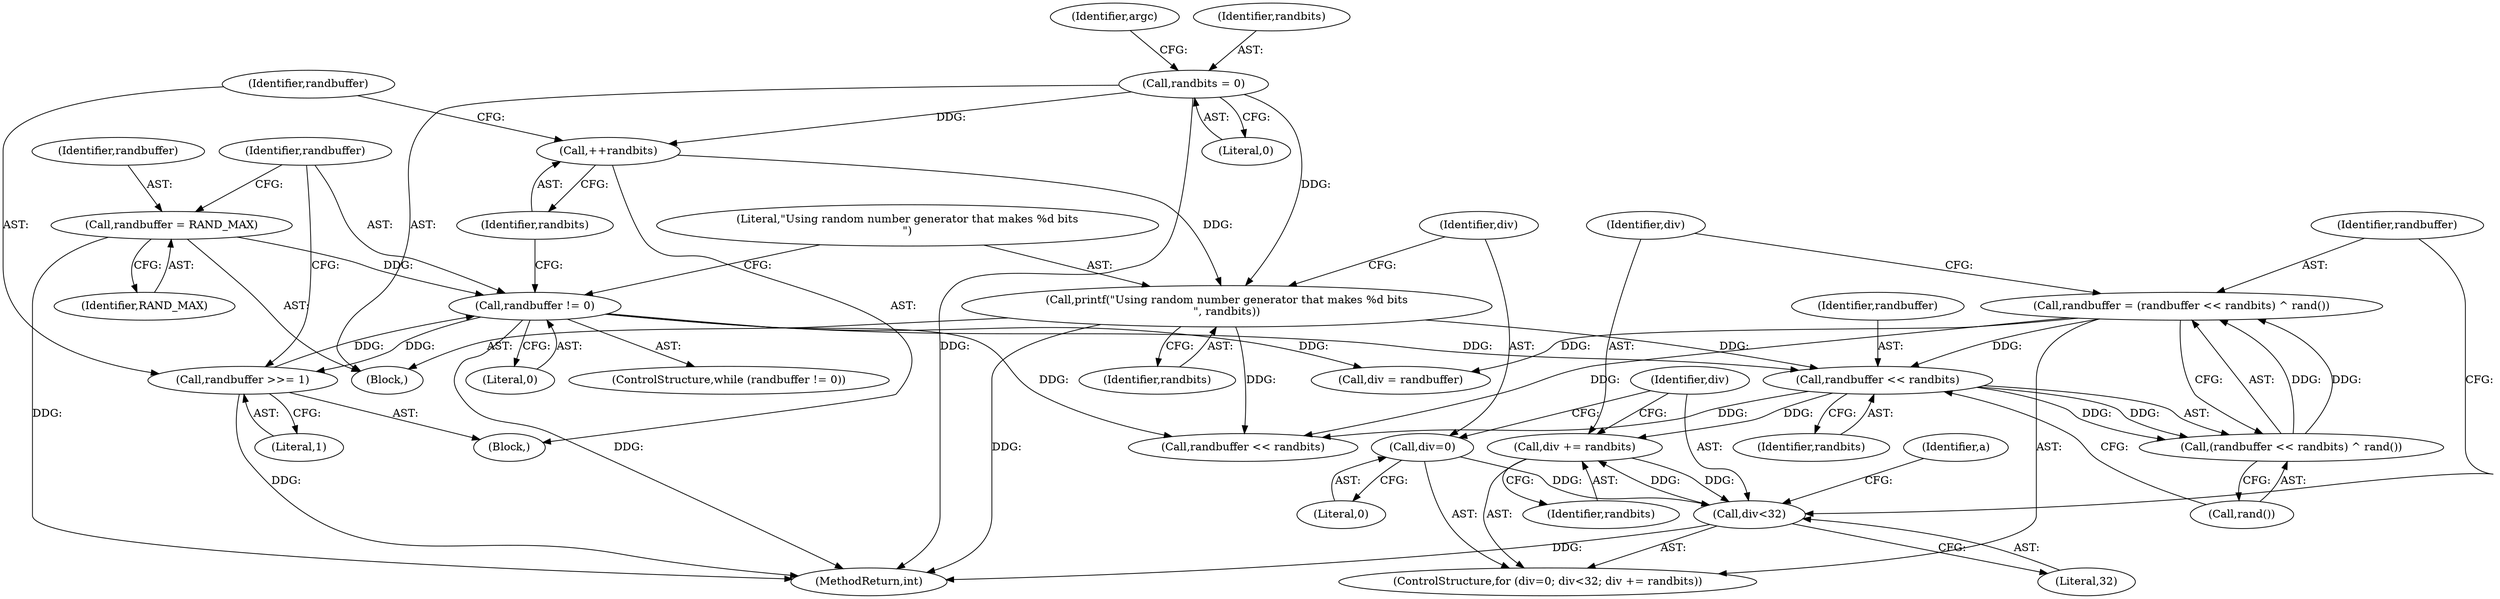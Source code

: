 digraph "0_Android_9d4853418ab2f754c2b63e091c29c5529b8b86ca_155@API" {
"1000179" [label="(Call,div += randbits)"];
"1000185" [label="(Call,randbuffer << randbits)"];
"1000160" [label="(Call,randbuffer != 0)"];
"1000156" [label="(Call,randbuffer = RAND_MAX)"];
"1000166" [label="(Call,randbuffer >>= 1)"];
"1000182" [label="(Call,randbuffer = (randbuffer << randbits) ^ rand())"];
"1000184" [label="(Call,(randbuffer << randbits) ^ rand())"];
"1000169" [label="(Call,printf(\"Using random number generator that makes %d bits\n\", randbits))"];
"1000135" [label="(Call,randbits = 0)"];
"1000164" [label="(Call,++randbits)"];
"1000176" [label="(Call,div<32)"];
"1000179" [label="(Call,div += randbits)"];
"1000173" [label="(Call,div=0)"];
"1000160" [label="(Call,randbuffer != 0)"];
"1000185" [label="(Call,randbuffer << randbits)"];
"1000157" [label="(Identifier,randbuffer)"];
"1000187" [label="(Identifier,randbits)"];
"1000179" [label="(Call,div += randbits)"];
"1000172" [label="(ControlStructure,for (div=0; div<32; div += randbits))"];
"1000435" [label="(Call,div = randbuffer)"];
"1000158" [label="(Identifier,RAND_MAX)"];
"1000183" [label="(Identifier,randbuffer)"];
"1000113" [label="(Block,)"];
"1000145" [label="(Identifier,argc)"];
"1000178" [label="(Literal,32)"];
"1000177" [label="(Identifier,div)"];
"1000180" [label="(Identifier,div)"];
"1000168" [label="(Literal,1)"];
"1000164" [label="(Call,++randbits)"];
"1000162" [label="(Literal,0)"];
"1000171" [label="(Identifier,randbits)"];
"1000169" [label="(Call,printf(\"Using random number generator that makes %d bits\n\", randbits))"];
"1000175" [label="(Literal,0)"];
"1000176" [label="(Call,div<32)"];
"1000161" [label="(Identifier,randbuffer)"];
"1000137" [label="(Literal,0)"];
"1000135" [label="(Call,randbits = 0)"];
"1000190" [label="(Identifier,a)"];
"1000156" [label="(Call,randbuffer = RAND_MAX)"];
"1000458" [label="(MethodReturn,int)"];
"1000174" [label="(Identifier,div)"];
"1000136" [label="(Identifier,randbits)"];
"1000188" [label="(Call,rand())"];
"1000181" [label="(Identifier,randbits)"];
"1000184" [label="(Call,(randbuffer << randbits) ^ rand())"];
"1000159" [label="(ControlStructure,while (randbuffer != 0))"];
"1000163" [label="(Block,)"];
"1000182" [label="(Call,randbuffer = (randbuffer << randbits) ^ rand())"];
"1000441" [label="(Call,randbuffer << randbits)"];
"1000166" [label="(Call,randbuffer >>= 1)"];
"1000165" [label="(Identifier,randbits)"];
"1000186" [label="(Identifier,randbuffer)"];
"1000170" [label="(Literal,\"Using random number generator that makes %d bits\n\")"];
"1000173" [label="(Call,div=0)"];
"1000167" [label="(Identifier,randbuffer)"];
"1000179" -> "1000172"  [label="AST: "];
"1000179" -> "1000181"  [label="CFG: "];
"1000180" -> "1000179"  [label="AST: "];
"1000181" -> "1000179"  [label="AST: "];
"1000177" -> "1000179"  [label="CFG: "];
"1000179" -> "1000176"  [label="DDG: "];
"1000185" -> "1000179"  [label="DDG: "];
"1000176" -> "1000179"  [label="DDG: "];
"1000185" -> "1000184"  [label="AST: "];
"1000185" -> "1000187"  [label="CFG: "];
"1000186" -> "1000185"  [label="AST: "];
"1000187" -> "1000185"  [label="AST: "];
"1000188" -> "1000185"  [label="CFG: "];
"1000185" -> "1000184"  [label="DDG: "];
"1000185" -> "1000184"  [label="DDG: "];
"1000160" -> "1000185"  [label="DDG: "];
"1000182" -> "1000185"  [label="DDG: "];
"1000169" -> "1000185"  [label="DDG: "];
"1000185" -> "1000441"  [label="DDG: "];
"1000160" -> "1000159"  [label="AST: "];
"1000160" -> "1000162"  [label="CFG: "];
"1000161" -> "1000160"  [label="AST: "];
"1000162" -> "1000160"  [label="AST: "];
"1000165" -> "1000160"  [label="CFG: "];
"1000170" -> "1000160"  [label="CFG: "];
"1000160" -> "1000458"  [label="DDG: "];
"1000156" -> "1000160"  [label="DDG: "];
"1000166" -> "1000160"  [label="DDG: "];
"1000160" -> "1000166"  [label="DDG: "];
"1000160" -> "1000435"  [label="DDG: "];
"1000160" -> "1000441"  [label="DDG: "];
"1000156" -> "1000113"  [label="AST: "];
"1000156" -> "1000158"  [label="CFG: "];
"1000157" -> "1000156"  [label="AST: "];
"1000158" -> "1000156"  [label="AST: "];
"1000161" -> "1000156"  [label="CFG: "];
"1000156" -> "1000458"  [label="DDG: "];
"1000166" -> "1000163"  [label="AST: "];
"1000166" -> "1000168"  [label="CFG: "];
"1000167" -> "1000166"  [label="AST: "];
"1000168" -> "1000166"  [label="AST: "];
"1000161" -> "1000166"  [label="CFG: "];
"1000166" -> "1000458"  [label="DDG: "];
"1000182" -> "1000172"  [label="AST: "];
"1000182" -> "1000184"  [label="CFG: "];
"1000183" -> "1000182"  [label="AST: "];
"1000184" -> "1000182"  [label="AST: "];
"1000180" -> "1000182"  [label="CFG: "];
"1000184" -> "1000182"  [label="DDG: "];
"1000184" -> "1000182"  [label="DDG: "];
"1000182" -> "1000435"  [label="DDG: "];
"1000182" -> "1000441"  [label="DDG: "];
"1000184" -> "1000188"  [label="CFG: "];
"1000188" -> "1000184"  [label="AST: "];
"1000169" -> "1000113"  [label="AST: "];
"1000169" -> "1000171"  [label="CFG: "];
"1000170" -> "1000169"  [label="AST: "];
"1000171" -> "1000169"  [label="AST: "];
"1000174" -> "1000169"  [label="CFG: "];
"1000169" -> "1000458"  [label="DDG: "];
"1000135" -> "1000169"  [label="DDG: "];
"1000164" -> "1000169"  [label="DDG: "];
"1000169" -> "1000441"  [label="DDG: "];
"1000135" -> "1000113"  [label="AST: "];
"1000135" -> "1000137"  [label="CFG: "];
"1000136" -> "1000135"  [label="AST: "];
"1000137" -> "1000135"  [label="AST: "];
"1000145" -> "1000135"  [label="CFG: "];
"1000135" -> "1000458"  [label="DDG: "];
"1000135" -> "1000164"  [label="DDG: "];
"1000164" -> "1000163"  [label="AST: "];
"1000164" -> "1000165"  [label="CFG: "];
"1000165" -> "1000164"  [label="AST: "];
"1000167" -> "1000164"  [label="CFG: "];
"1000176" -> "1000172"  [label="AST: "];
"1000176" -> "1000178"  [label="CFG: "];
"1000177" -> "1000176"  [label="AST: "];
"1000178" -> "1000176"  [label="AST: "];
"1000183" -> "1000176"  [label="CFG: "];
"1000190" -> "1000176"  [label="CFG: "];
"1000176" -> "1000458"  [label="DDG: "];
"1000173" -> "1000176"  [label="DDG: "];
"1000173" -> "1000172"  [label="AST: "];
"1000173" -> "1000175"  [label="CFG: "];
"1000174" -> "1000173"  [label="AST: "];
"1000175" -> "1000173"  [label="AST: "];
"1000177" -> "1000173"  [label="CFG: "];
}
